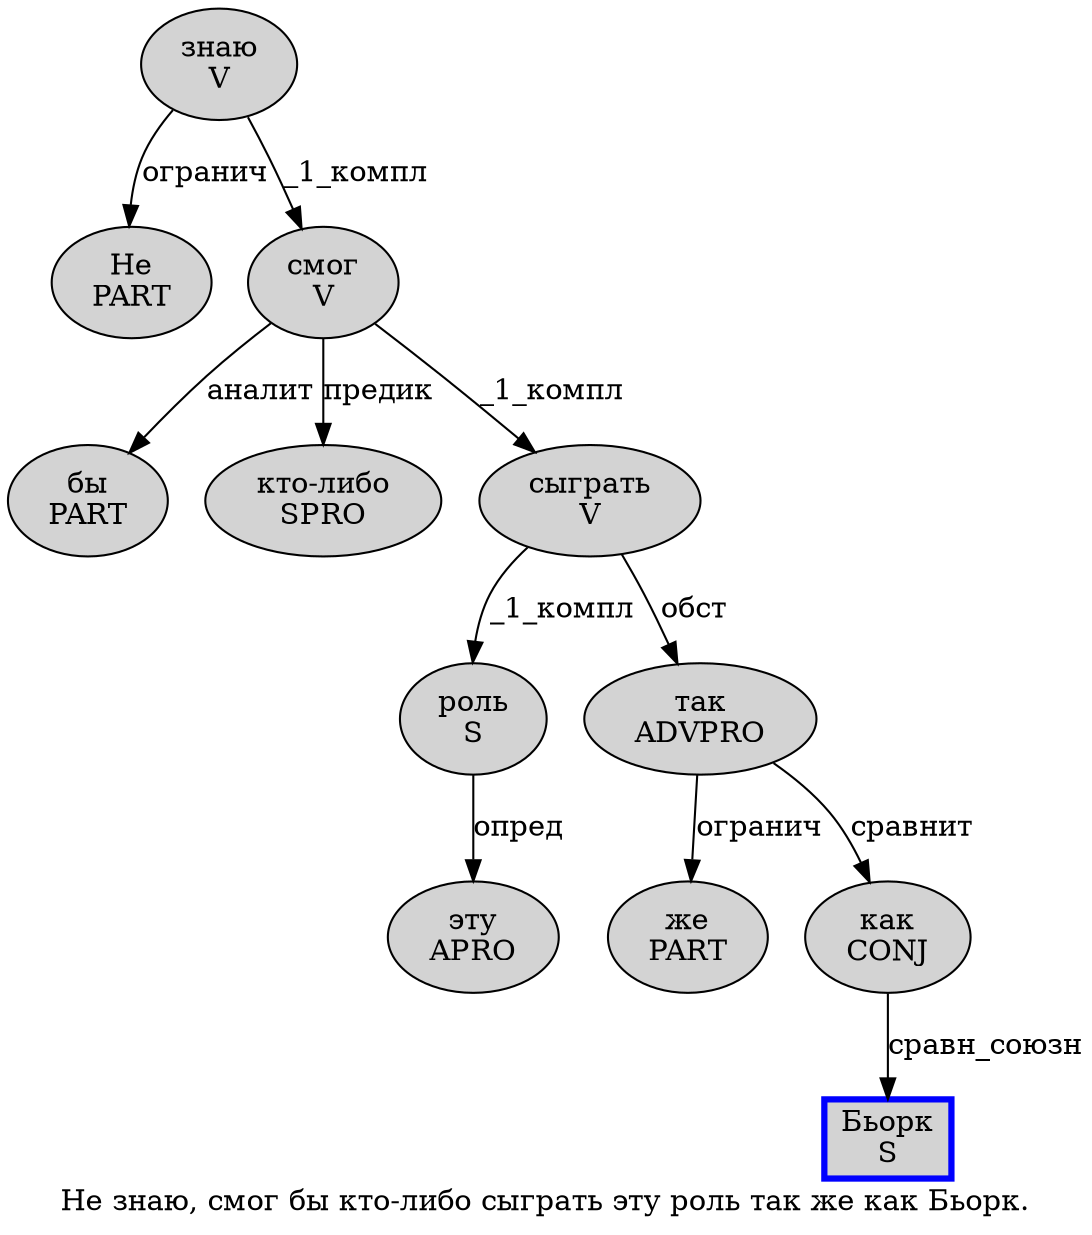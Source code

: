digraph SENTENCE_163 {
	graph [label="Не знаю, смог бы кто-либо сыграть эту роль так же как Бьорк."]
	node [style=filled]
		0 [label="Не
PART" color="" fillcolor=lightgray penwidth=1 shape=ellipse]
		1 [label="знаю
V" color="" fillcolor=lightgray penwidth=1 shape=ellipse]
		3 [label="смог
V" color="" fillcolor=lightgray penwidth=1 shape=ellipse]
		4 [label="бы
PART" color="" fillcolor=lightgray penwidth=1 shape=ellipse]
		5 [label="кто-либо
SPRO" color="" fillcolor=lightgray penwidth=1 shape=ellipse]
		6 [label="сыграть
V" color="" fillcolor=lightgray penwidth=1 shape=ellipse]
		7 [label="эту
APRO" color="" fillcolor=lightgray penwidth=1 shape=ellipse]
		8 [label="роль
S" color="" fillcolor=lightgray penwidth=1 shape=ellipse]
		9 [label="так
ADVPRO" color="" fillcolor=lightgray penwidth=1 shape=ellipse]
		10 [label="же
PART" color="" fillcolor=lightgray penwidth=1 shape=ellipse]
		11 [label="как
CONJ" color="" fillcolor=lightgray penwidth=1 shape=ellipse]
		12 [label="Бьорк
S" color=blue fillcolor=lightgray penwidth=3 shape=box]
			1 -> 0 [label="огранич"]
			1 -> 3 [label="_1_компл"]
			11 -> 12 [label="сравн_союзн"]
			9 -> 10 [label="огранич"]
			9 -> 11 [label="сравнит"]
			3 -> 4 [label="аналит"]
			3 -> 5 [label="предик"]
			3 -> 6 [label="_1_компл"]
			8 -> 7 [label="опред"]
			6 -> 8 [label="_1_компл"]
			6 -> 9 [label="обст"]
}